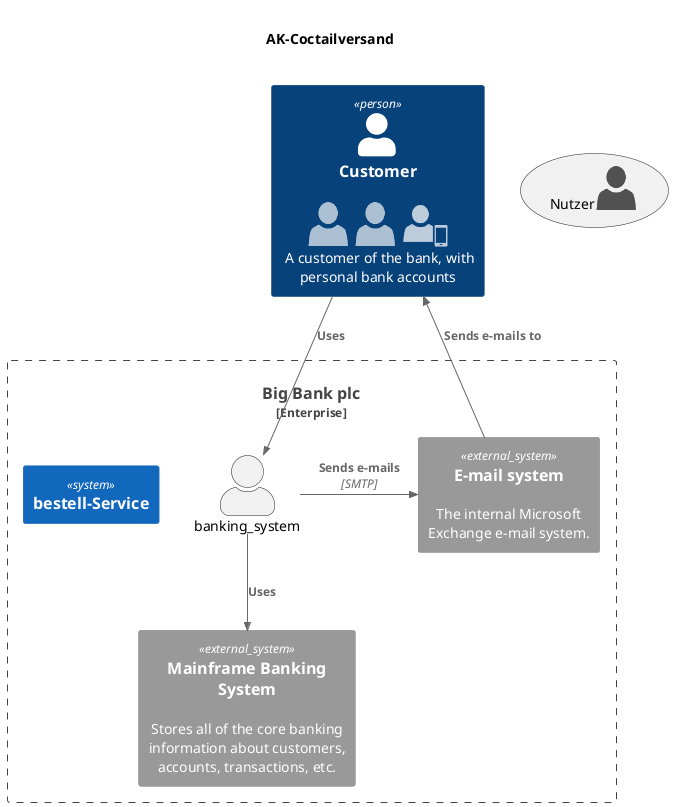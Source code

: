 @startuml example-c4-modell-diagram
' source: https://github.com/plantuml-stdlib/C4-PlantUML
' C4 Model
!include <c4/C4_Context.puml>

' Images
!include <office/Users/user.puml>
!include <office/Users/mobile_user.puml>

' Diagram title
title \nAK-Coctailversand\n

' Diagram syntax
Person(customer, Customer, "<$user> <$user> <$mobile_user>\n A customer of the bank, with personal bank accounts")
actor (Nutzer<$user>)
Enterprise_Boundary(c0, "Big Bank plc") {
  System(bestell_system, "bestell-Service")

  System_Ext(mail_system, "E-mail system", "The internal Microsoft Exchange e-mail system.")
  System_Ext(mainframe, "Mainframe Banking System", "Stores all of the core banking information about customers, accounts, transactions, etc.")

  Rel(customer, banking_system, "Uses")
  Rel_Back(customer, mail_system, "Sends e-mails to")
  Rel_Neighbor(banking_system, mail_system, "Sends e-mails", "SMTP")
  Rel(banking_system, mainframe, "Uses")

}
@enduml